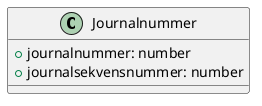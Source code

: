 @startuml

class Journalnummer {
    +journalnummer: number
    +journalsekvensnummer: number
}

@enduml